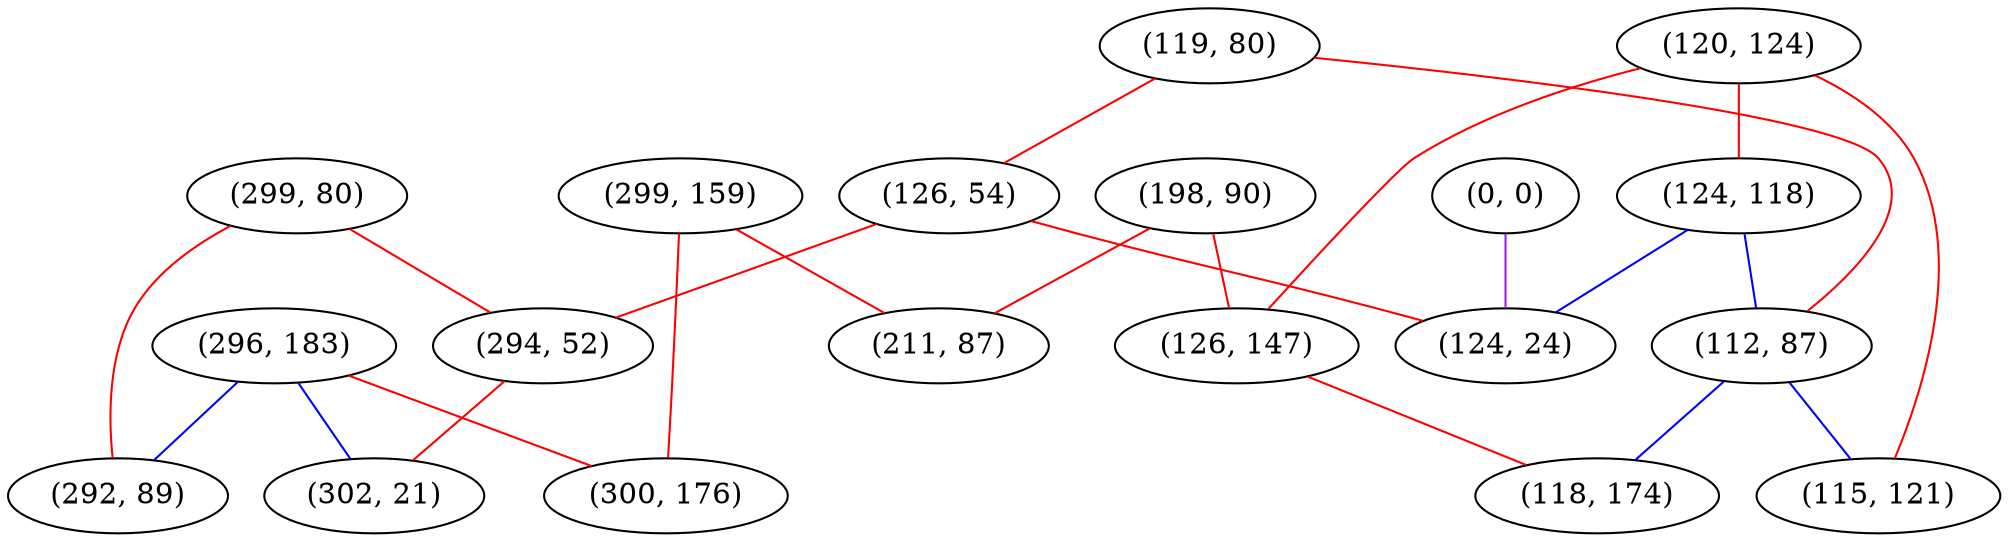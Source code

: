 graph "" {
"(299, 80)";
"(198, 90)";
"(119, 80)";
"(296, 183)";
"(120, 124)";
"(0, 0)";
"(299, 159)";
"(124, 118)";
"(112, 87)";
"(126, 54)";
"(294, 52)";
"(115, 121)";
"(292, 89)";
"(302, 21)";
"(300, 176)";
"(126, 147)";
"(211, 87)";
"(118, 174)";
"(124, 24)";
"(299, 80)" -- "(294, 52)"  [color=red, key=0, weight=1];
"(299, 80)" -- "(292, 89)"  [color=red, key=0, weight=1];
"(198, 90)" -- "(126, 147)"  [color=red, key=0, weight=1];
"(198, 90)" -- "(211, 87)"  [color=red, key=0, weight=1];
"(119, 80)" -- "(112, 87)"  [color=red, key=0, weight=1];
"(119, 80)" -- "(126, 54)"  [color=red, key=0, weight=1];
"(296, 183)" -- "(292, 89)"  [color=blue, key=0, weight=3];
"(296, 183)" -- "(302, 21)"  [color=blue, key=0, weight=3];
"(296, 183)" -- "(300, 176)"  [color=red, key=0, weight=1];
"(120, 124)" -- "(126, 147)"  [color=red, key=0, weight=1];
"(120, 124)" -- "(115, 121)"  [color=red, key=0, weight=1];
"(120, 124)" -- "(124, 118)"  [color=red, key=0, weight=1];
"(0, 0)" -- "(124, 24)"  [color=purple, key=0, weight=4];
"(299, 159)" -- "(211, 87)"  [color=red, key=0, weight=1];
"(299, 159)" -- "(300, 176)"  [color=red, key=0, weight=1];
"(124, 118)" -- "(124, 24)"  [color=blue, key=0, weight=3];
"(124, 118)" -- "(112, 87)"  [color=blue, key=0, weight=3];
"(112, 87)" -- "(115, 121)"  [color=blue, key=0, weight=3];
"(112, 87)" -- "(118, 174)"  [color=blue, key=0, weight=3];
"(126, 54)" -- "(294, 52)"  [color=red, key=0, weight=1];
"(126, 54)" -- "(124, 24)"  [color=red, key=0, weight=1];
"(294, 52)" -- "(302, 21)"  [color=red, key=0, weight=1];
"(126, 147)" -- "(118, 174)"  [color=red, key=0, weight=1];
}
